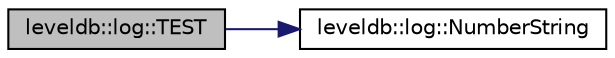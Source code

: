 digraph "leveldb::log::TEST"
{
  edge [fontname="Helvetica",fontsize="10",labelfontname="Helvetica",labelfontsize="10"];
  node [fontname="Helvetica",fontsize="10",shape=record];
  rankdir="LR";
  Node1 [label="leveldb::log::TEST",height=0.2,width=0.4,color="black", fillcolor="grey75", style="filled" fontcolor="black"];
  Node1 -> Node2 [color="midnightblue",fontsize="10",style="solid",fontname="Helvetica"];
  Node2 [label="leveldb::log::NumberString",height=0.2,width=0.4,color="black", fillcolor="white", style="filled",URL="$namespaceleveldb_1_1log.html#a851536d606f5ecc9857ee45430a23465"];
}
